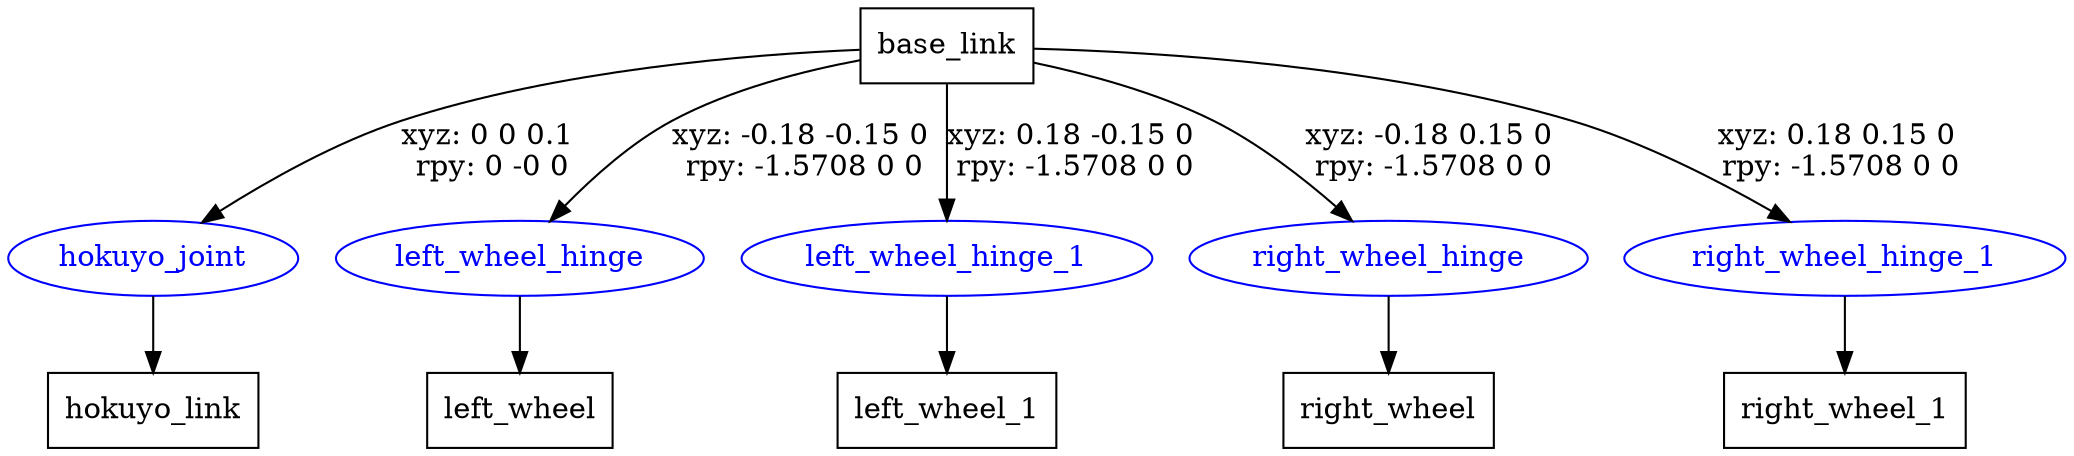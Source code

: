 digraph G {
node [shape=box];
"base_link" [label="base_link"];
"hokuyo_link" [label="hokuyo_link"];
"left_wheel" [label="left_wheel"];
"left_wheel_1" [label="left_wheel_1"];
"right_wheel" [label="right_wheel"];
"right_wheel_1" [label="right_wheel_1"];
node [shape=ellipse, color=blue, fontcolor=blue];
"base_link" -> "hokuyo_joint" [label="xyz: 0 0 0.1 \nrpy: 0 -0 0"]
"hokuyo_joint" -> "hokuyo_link"
"base_link" -> "left_wheel_hinge" [label="xyz: -0.18 -0.15 0 \nrpy: -1.5708 0 0"]
"left_wheel_hinge" -> "left_wheel"
"base_link" -> "left_wheel_hinge_1" [label="xyz: 0.18 -0.15 0 \nrpy: -1.5708 0 0"]
"left_wheel_hinge_1" -> "left_wheel_1"
"base_link" -> "right_wheel_hinge" [label="xyz: -0.18 0.15 0 \nrpy: -1.5708 0 0"]
"right_wheel_hinge" -> "right_wheel"
"base_link" -> "right_wheel_hinge_1" [label="xyz: 0.18 0.15 0 \nrpy: -1.5708 0 0"]
"right_wheel_hinge_1" -> "right_wheel_1"
}
